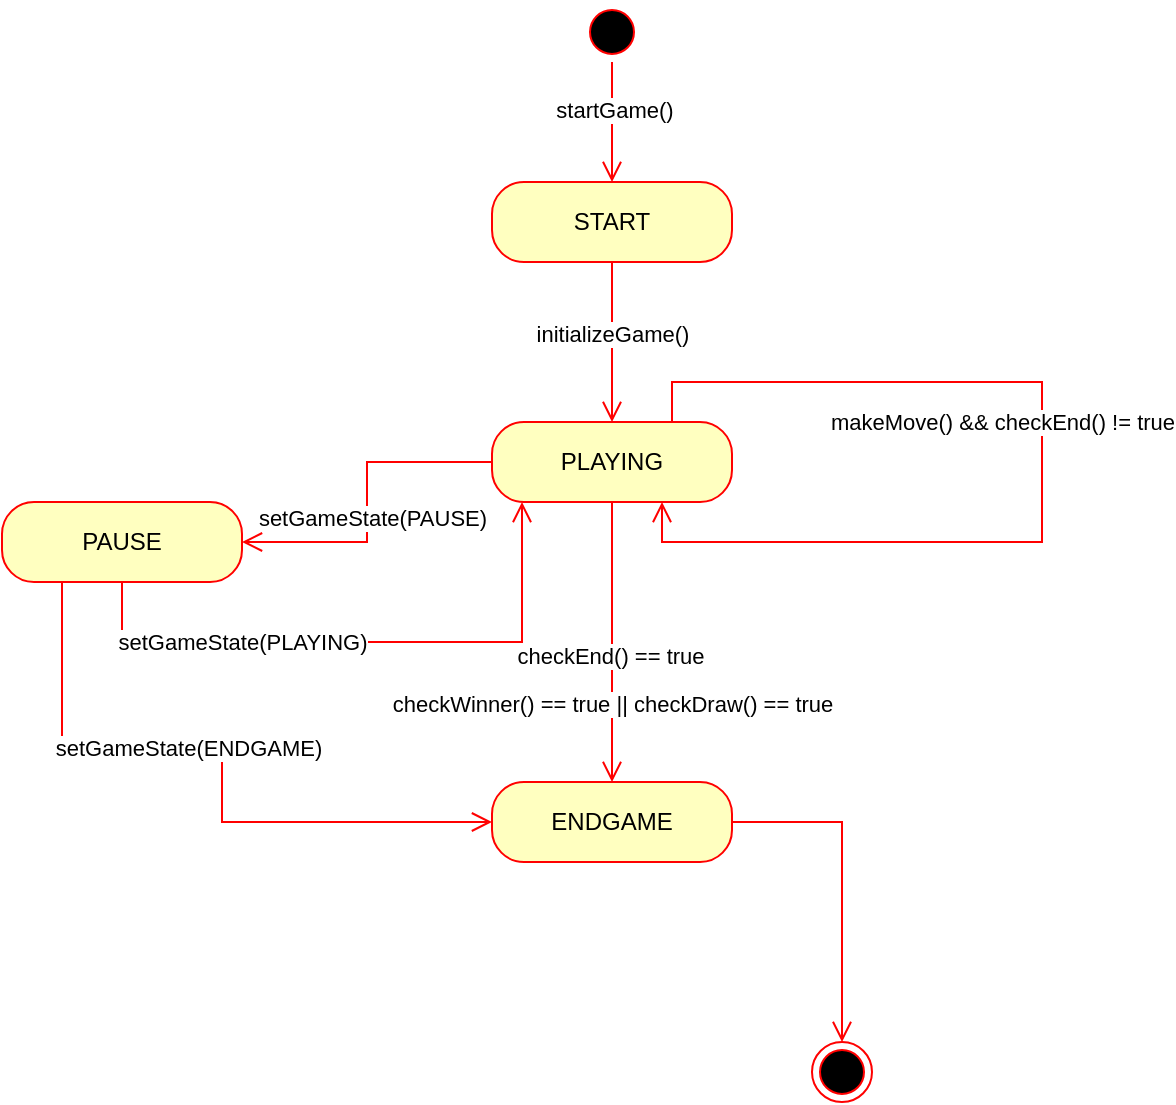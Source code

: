 <mxfile version="26.1.0">
  <diagram name="Page-1" id="QP_h3UKGy9HYLaFlYPTA">
    <mxGraphModel dx="727" dy="731" grid="1" gridSize="10" guides="1" tooltips="1" connect="1" arrows="1" fold="1" page="1" pageScale="1" pageWidth="850" pageHeight="1100" math="0" shadow="0">
      <root>
        <mxCell id="0" />
        <mxCell id="1" parent="0" />
        <mxCell id="5zkE3JI_U5_ULeXyZl6E-2" value="" style="ellipse;html=1;shape=startState;fillColor=#000000;strokeColor=#ff0000;" vertex="1" parent="1">
          <mxGeometry x="330" y="30" width="30" height="30" as="geometry" />
        </mxCell>
        <mxCell id="5zkE3JI_U5_ULeXyZl6E-3" value="" style="edgeStyle=orthogonalEdgeStyle;html=1;verticalAlign=bottom;endArrow=open;endSize=8;strokeColor=#ff0000;rounded=0;" edge="1" source="5zkE3JI_U5_ULeXyZl6E-2" parent="1" target="5zkE3JI_U5_ULeXyZl6E-4">
          <mxGeometry relative="1" as="geometry">
            <mxPoint x="345" y="180" as="targetPoint" />
          </mxGeometry>
        </mxCell>
        <mxCell id="5zkE3JI_U5_ULeXyZl6E-19" value="startGame()" style="edgeLabel;html=1;align=center;verticalAlign=middle;resizable=0;points=[];" vertex="1" connectable="0" parent="5zkE3JI_U5_ULeXyZl6E-3">
          <mxGeometry x="-0.224" y="1" relative="1" as="geometry">
            <mxPoint as="offset" />
          </mxGeometry>
        </mxCell>
        <mxCell id="5zkE3JI_U5_ULeXyZl6E-4" value="START" style="rounded=1;whiteSpace=wrap;html=1;arcSize=40;fontColor=#000000;fillColor=#ffffc0;strokeColor=#ff0000;" vertex="1" parent="1">
          <mxGeometry x="285" y="120" width="120" height="40" as="geometry" />
        </mxCell>
        <mxCell id="5zkE3JI_U5_ULeXyZl6E-5" value="" style="edgeStyle=orthogonalEdgeStyle;html=1;verticalAlign=bottom;endArrow=open;endSize=8;strokeColor=#ff0000;rounded=0;" edge="1" source="5zkE3JI_U5_ULeXyZl6E-4" parent="1" target="5zkE3JI_U5_ULeXyZl6E-6">
          <mxGeometry relative="1" as="geometry">
            <mxPoint x="345" y="260" as="targetPoint" />
          </mxGeometry>
        </mxCell>
        <mxCell id="5zkE3JI_U5_ULeXyZl6E-18" value="initializeGame()" style="edgeLabel;html=1;align=center;verticalAlign=middle;resizable=0;points=[];" vertex="1" connectable="0" parent="5zkE3JI_U5_ULeXyZl6E-5">
          <mxGeometry x="-0.118" relative="1" as="geometry">
            <mxPoint as="offset" />
          </mxGeometry>
        </mxCell>
        <mxCell id="5zkE3JI_U5_ULeXyZl6E-6" value="PLAYING" style="rounded=1;whiteSpace=wrap;html=1;arcSize=40;fontColor=#000000;fillColor=#ffffc0;strokeColor=#ff0000;" vertex="1" parent="1">
          <mxGeometry x="285" y="240" width="120" height="40" as="geometry" />
        </mxCell>
        <mxCell id="5zkE3JI_U5_ULeXyZl6E-7" value="" style="edgeStyle=orthogonalEdgeStyle;html=1;verticalAlign=bottom;endArrow=open;endSize=8;strokeColor=#ff0000;rounded=0;" edge="1" source="5zkE3JI_U5_ULeXyZl6E-6" parent="1" target="5zkE3JI_U5_ULeXyZl6E-8">
          <mxGeometry relative="1" as="geometry">
            <mxPoint x="345" y="340" as="targetPoint" />
          </mxGeometry>
        </mxCell>
        <mxCell id="5zkE3JI_U5_ULeXyZl6E-20" value="setGameState(PAUSE)" style="edgeLabel;html=1;align=center;verticalAlign=middle;resizable=0;points=[];" vertex="1" connectable="0" parent="5zkE3JI_U5_ULeXyZl6E-7">
          <mxGeometry x="0.088" y="2" relative="1" as="geometry">
            <mxPoint as="offset" />
          </mxGeometry>
        </mxCell>
        <mxCell id="5zkE3JI_U5_ULeXyZl6E-8" value="PAUSE" style="rounded=1;whiteSpace=wrap;html=1;arcSize=40;fontColor=#000000;fillColor=#ffffc0;strokeColor=#ff0000;" vertex="1" parent="1">
          <mxGeometry x="40" y="280" width="120" height="40" as="geometry" />
        </mxCell>
        <mxCell id="5zkE3JI_U5_ULeXyZl6E-9" value="" style="edgeStyle=orthogonalEdgeStyle;html=1;verticalAlign=bottom;endArrow=open;endSize=8;strokeColor=#ff0000;rounded=0;" edge="1" source="5zkE3JI_U5_ULeXyZl6E-8" parent="1" target="5zkE3JI_U5_ULeXyZl6E-6">
          <mxGeometry relative="1" as="geometry">
            <mxPoint x="240" y="450" as="targetPoint" />
            <Array as="points">
              <mxPoint x="300" y="350" />
            </Array>
          </mxGeometry>
        </mxCell>
        <mxCell id="5zkE3JI_U5_ULeXyZl6E-21" value="setGameState(PLAYING)" style="edgeLabel;html=1;align=center;verticalAlign=middle;resizable=0;points=[];" vertex="1" connectable="0" parent="5zkE3JI_U5_ULeXyZl6E-9">
          <mxGeometry x="-0.536" y="-1" relative="1" as="geometry">
            <mxPoint x="20" y="-1" as="offset" />
          </mxGeometry>
        </mxCell>
        <mxCell id="5zkE3JI_U5_ULeXyZl6E-10" value="ENDGAME" style="rounded=1;whiteSpace=wrap;html=1;arcSize=40;fontColor=#000000;fillColor=#ffffc0;strokeColor=#ff0000;" vertex="1" parent="1">
          <mxGeometry x="285" y="420" width="120" height="40" as="geometry" />
        </mxCell>
        <mxCell id="5zkE3JI_U5_ULeXyZl6E-11" value="" style="edgeStyle=orthogonalEdgeStyle;html=1;verticalAlign=bottom;endArrow=open;endSize=8;strokeColor=#ff0000;rounded=0;" edge="1" source="5zkE3JI_U5_ULeXyZl6E-10" parent="1" target="5zkE3JI_U5_ULeXyZl6E-12">
          <mxGeometry relative="1" as="geometry">
            <mxPoint x="460" y="490" as="targetPoint" />
          </mxGeometry>
        </mxCell>
        <mxCell id="5zkE3JI_U5_ULeXyZl6E-12" value="" style="ellipse;html=1;shape=endState;fillColor=#000000;strokeColor=#ff0000;" vertex="1" parent="1">
          <mxGeometry x="445" y="550" width="30" height="30" as="geometry" />
        </mxCell>
        <mxCell id="5zkE3JI_U5_ULeXyZl6E-16" value="" style="edgeStyle=orthogonalEdgeStyle;html=1;verticalAlign=bottom;endArrow=open;endSize=8;strokeColor=#ff0000;rounded=0;" edge="1" parent="1" source="5zkE3JI_U5_ULeXyZl6E-6" target="5zkE3JI_U5_ULeXyZl6E-10">
          <mxGeometry relative="1" as="geometry">
            <mxPoint x="250" y="350" as="targetPoint" />
            <mxPoint x="355" y="290" as="sourcePoint" />
          </mxGeometry>
        </mxCell>
        <mxCell id="5zkE3JI_U5_ULeXyZl6E-26" value="&lt;div&gt;checkWinner() == true || checkDraw() == true &lt;br&gt;&lt;/div&gt;" style="edgeLabel;html=1;align=center;verticalAlign=middle;resizable=0;points=[];" vertex="1" connectable="0" parent="5zkE3JI_U5_ULeXyZl6E-16">
          <mxGeometry x="-0.03" relative="1" as="geometry">
            <mxPoint y="33" as="offset" />
          </mxGeometry>
        </mxCell>
        <mxCell id="5zkE3JI_U5_ULeXyZl6E-28" value="checkEnd() == true" style="edgeLabel;html=1;align=center;verticalAlign=middle;resizable=0;points=[];" vertex="1" connectable="0" parent="5zkE3JI_U5_ULeXyZl6E-16">
          <mxGeometry x="0.1" y="-1" relative="1" as="geometry">
            <mxPoint as="offset" />
          </mxGeometry>
        </mxCell>
        <mxCell id="5zkE3JI_U5_ULeXyZl6E-22" value="" style="edgeStyle=orthogonalEdgeStyle;html=1;verticalAlign=bottom;endArrow=open;endSize=8;strokeColor=#ff0000;rounded=0;exitX=0.25;exitY=1;exitDx=0;exitDy=0;entryX=0;entryY=0.5;entryDx=0;entryDy=0;" edge="1" parent="1" source="5zkE3JI_U5_ULeXyZl6E-8" target="5zkE3JI_U5_ULeXyZl6E-10">
          <mxGeometry relative="1" as="geometry">
            <mxPoint x="150" y="480" as="targetPoint" />
            <mxPoint x="35" y="370" as="sourcePoint" />
            <Array as="points">
              <mxPoint x="70" y="400" />
              <mxPoint x="150" y="400" />
              <mxPoint x="150" y="440" />
            </Array>
          </mxGeometry>
        </mxCell>
        <mxCell id="5zkE3JI_U5_ULeXyZl6E-23" value="setGameState(ENDGAME)" style="edgeLabel;html=1;align=center;verticalAlign=middle;resizable=0;points=[];" vertex="1" connectable="0" parent="5zkE3JI_U5_ULeXyZl6E-22">
          <mxGeometry x="-0.147" y="-3" relative="1" as="geometry">
            <mxPoint as="offset" />
          </mxGeometry>
        </mxCell>
        <mxCell id="5zkE3JI_U5_ULeXyZl6E-24" value="" style="edgeStyle=orthogonalEdgeStyle;html=1;verticalAlign=bottom;endArrow=open;endSize=8;strokeColor=#ff0000;rounded=0;exitX=0.75;exitY=0;exitDx=0;exitDy=0;" edge="1" parent="1" source="5zkE3JI_U5_ULeXyZl6E-6" target="5zkE3JI_U5_ULeXyZl6E-6">
          <mxGeometry relative="1" as="geometry">
            <mxPoint x="405" y="280" as="targetPoint" />
            <mxPoint x="405" y="240" as="sourcePoint" />
            <Array as="points">
              <mxPoint x="375" y="220" />
              <mxPoint x="560" y="220" />
              <mxPoint x="560" y="300" />
              <mxPoint x="370" y="300" />
            </Array>
          </mxGeometry>
        </mxCell>
        <mxCell id="5zkE3JI_U5_ULeXyZl6E-25" value="makeMove() &amp;amp;&amp;amp; checkEnd() != true " style="edgeLabel;html=1;align=center;verticalAlign=middle;resizable=0;points=[];" vertex="1" connectable="0" parent="5zkE3JI_U5_ULeXyZl6E-24">
          <mxGeometry x="-0.468" y="1" relative="1" as="geometry">
            <mxPoint x="53" y="21" as="offset" />
          </mxGeometry>
        </mxCell>
      </root>
    </mxGraphModel>
  </diagram>
</mxfile>
